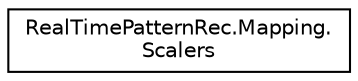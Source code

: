 digraph "Graphical Class Hierarchy"
{
 // LATEX_PDF_SIZE
  edge [fontname="Helvetica",fontsize="10",labelfontname="Helvetica",labelfontsize="10"];
  node [fontname="Helvetica",fontsize="10",shape=record];
  rankdir="LR";
  Node0 [label="RealTimePatternRec.Mapping.\lScalers",height=0.2,width=0.4,color="black", fillcolor="white", style="filled",URL="$class_real_time_pattern_rec_1_1_mapping_1_1_scalers.html",tooltip="static class of various scaling techniques for preprocessing data. These functions are designed for u..."];
}
